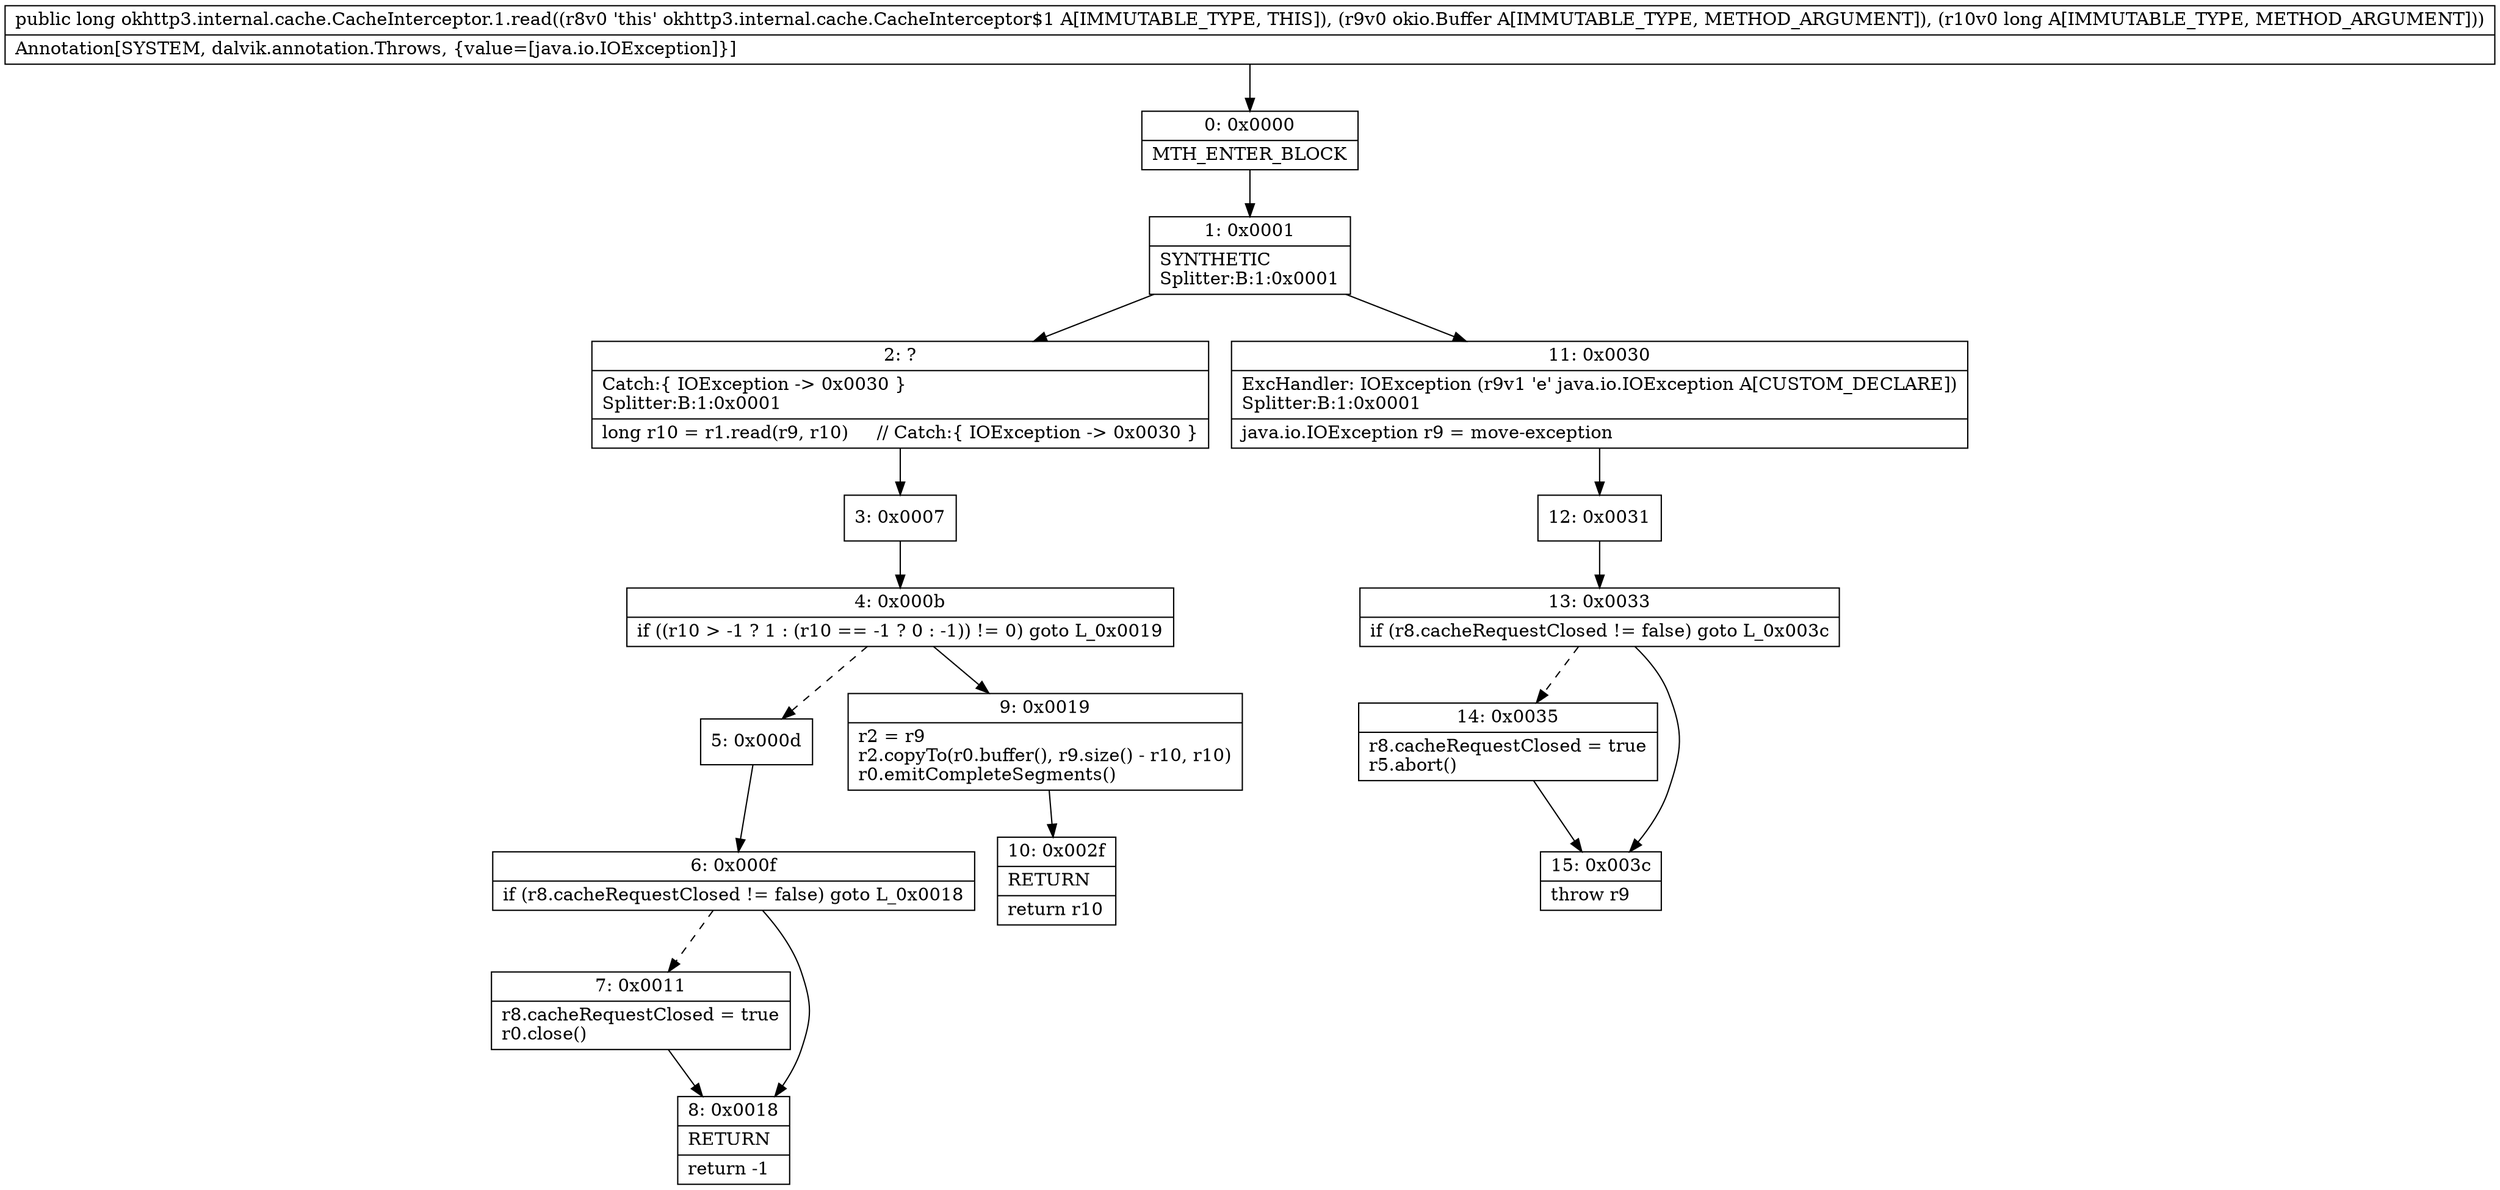 digraph "CFG forokhttp3.internal.cache.CacheInterceptor.1.read(Lokio\/Buffer;J)J" {
Node_0 [shape=record,label="{0\:\ 0x0000|MTH_ENTER_BLOCK\l}"];
Node_1 [shape=record,label="{1\:\ 0x0001|SYNTHETIC\lSplitter:B:1:0x0001\l}"];
Node_2 [shape=record,label="{2\:\ ?|Catch:\{ IOException \-\> 0x0030 \}\lSplitter:B:1:0x0001\l|long r10 = r1.read(r9, r10)     \/\/ Catch:\{ IOException \-\> 0x0030 \}\l}"];
Node_3 [shape=record,label="{3\:\ 0x0007}"];
Node_4 [shape=record,label="{4\:\ 0x000b|if ((r10 \> \-1 ? 1 : (r10 == \-1 ? 0 : \-1)) != 0) goto L_0x0019\l}"];
Node_5 [shape=record,label="{5\:\ 0x000d}"];
Node_6 [shape=record,label="{6\:\ 0x000f|if (r8.cacheRequestClosed != false) goto L_0x0018\l}"];
Node_7 [shape=record,label="{7\:\ 0x0011|r8.cacheRequestClosed = true\lr0.close()\l}"];
Node_8 [shape=record,label="{8\:\ 0x0018|RETURN\l|return \-1\l}"];
Node_9 [shape=record,label="{9\:\ 0x0019|r2 = r9\lr2.copyTo(r0.buffer(), r9.size() \- r10, r10)\lr0.emitCompleteSegments()\l}"];
Node_10 [shape=record,label="{10\:\ 0x002f|RETURN\l|return r10\l}"];
Node_11 [shape=record,label="{11\:\ 0x0030|ExcHandler: IOException (r9v1 'e' java.io.IOException A[CUSTOM_DECLARE])\lSplitter:B:1:0x0001\l|java.io.IOException r9 = move\-exception\l}"];
Node_12 [shape=record,label="{12\:\ 0x0031}"];
Node_13 [shape=record,label="{13\:\ 0x0033|if (r8.cacheRequestClosed != false) goto L_0x003c\l}"];
Node_14 [shape=record,label="{14\:\ 0x0035|r8.cacheRequestClosed = true\lr5.abort()\l}"];
Node_15 [shape=record,label="{15\:\ 0x003c|throw r9\l}"];
MethodNode[shape=record,label="{public long okhttp3.internal.cache.CacheInterceptor.1.read((r8v0 'this' okhttp3.internal.cache.CacheInterceptor$1 A[IMMUTABLE_TYPE, THIS]), (r9v0 okio.Buffer A[IMMUTABLE_TYPE, METHOD_ARGUMENT]), (r10v0 long A[IMMUTABLE_TYPE, METHOD_ARGUMENT]))  | Annotation[SYSTEM, dalvik.annotation.Throws, \{value=[java.io.IOException]\}]\l}"];
MethodNode -> Node_0;
Node_0 -> Node_1;
Node_1 -> Node_2;
Node_1 -> Node_11;
Node_2 -> Node_3;
Node_3 -> Node_4;
Node_4 -> Node_5[style=dashed];
Node_4 -> Node_9;
Node_5 -> Node_6;
Node_6 -> Node_7[style=dashed];
Node_6 -> Node_8;
Node_7 -> Node_8;
Node_9 -> Node_10;
Node_11 -> Node_12;
Node_12 -> Node_13;
Node_13 -> Node_14[style=dashed];
Node_13 -> Node_15;
Node_14 -> Node_15;
}

